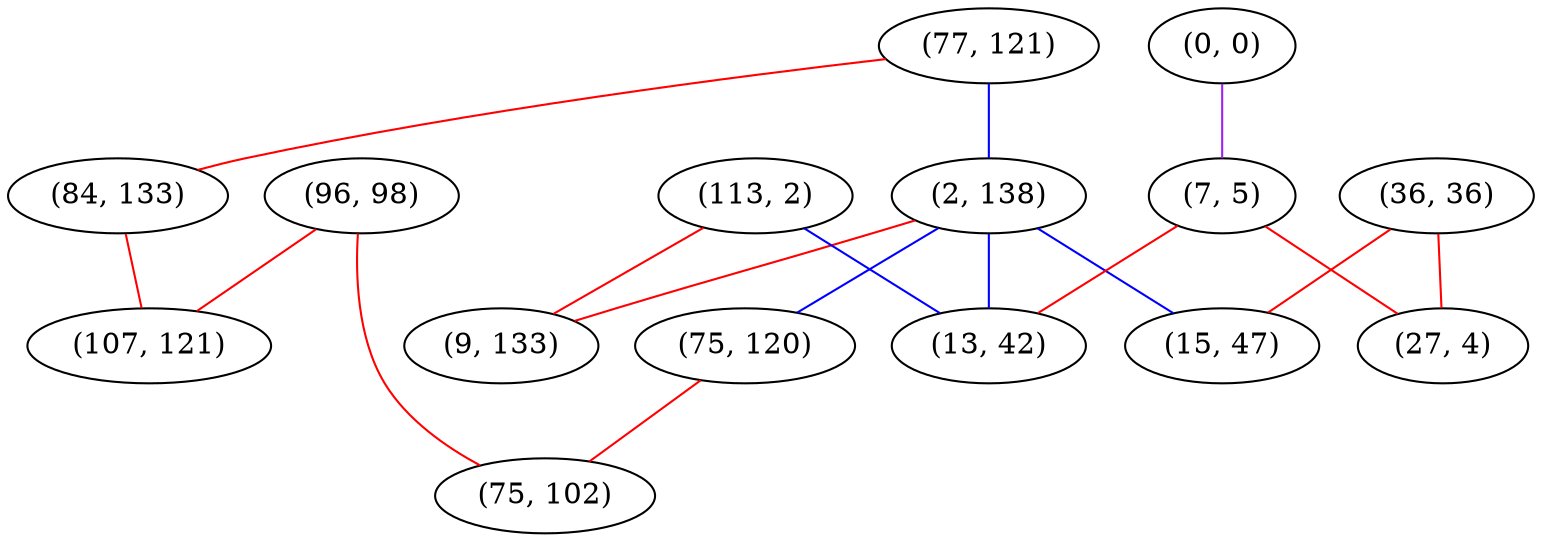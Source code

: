 graph "" {
"(96, 98)";
"(0, 0)";
"(77, 121)";
"(36, 36)";
"(2, 138)";
"(113, 2)";
"(84, 133)";
"(7, 5)";
"(27, 4)";
"(75, 120)";
"(9, 133)";
"(107, 121)";
"(13, 42)";
"(15, 47)";
"(75, 102)";
"(96, 98)" -- "(107, 121)"  [color=red, key=0, weight=1];
"(96, 98)" -- "(75, 102)"  [color=red, key=0, weight=1];
"(0, 0)" -- "(7, 5)"  [color=purple, key=0, weight=4];
"(77, 121)" -- "(84, 133)"  [color=red, key=0, weight=1];
"(77, 121)" -- "(2, 138)"  [color=blue, key=0, weight=3];
"(36, 36)" -- "(27, 4)"  [color=red, key=0, weight=1];
"(36, 36)" -- "(15, 47)"  [color=red, key=0, weight=1];
"(2, 138)" -- "(75, 120)"  [color=blue, key=0, weight=3];
"(2, 138)" -- "(9, 133)"  [color=red, key=0, weight=1];
"(2, 138)" -- "(13, 42)"  [color=blue, key=0, weight=3];
"(2, 138)" -- "(15, 47)"  [color=blue, key=0, weight=3];
"(113, 2)" -- "(9, 133)"  [color=red, key=0, weight=1];
"(113, 2)" -- "(13, 42)"  [color=blue, key=0, weight=3];
"(84, 133)" -- "(107, 121)"  [color=red, key=0, weight=1];
"(7, 5)" -- "(27, 4)"  [color=red, key=0, weight=1];
"(7, 5)" -- "(13, 42)"  [color=red, key=0, weight=1];
"(75, 120)" -- "(75, 102)"  [color=red, key=0, weight=1];
}
